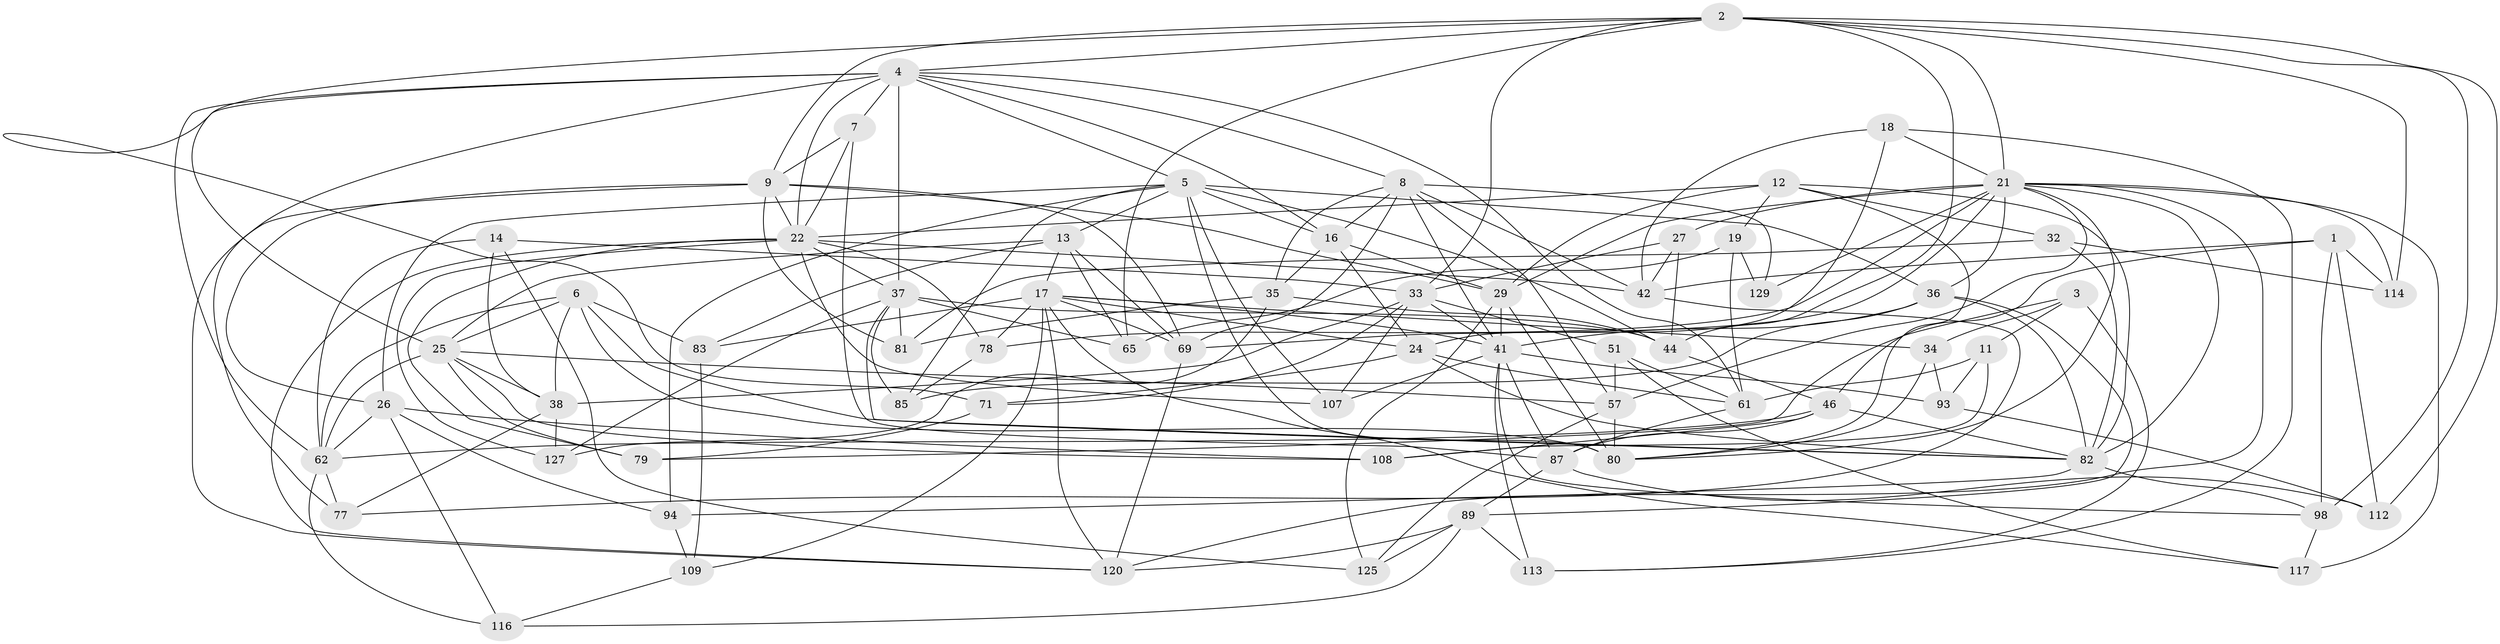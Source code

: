 // original degree distribution, {4: 1.0}
// Generated by graph-tools (version 1.1) at 2025/16/03/09/25 04:16:32]
// undirected, 67 vertices, 194 edges
graph export_dot {
graph [start="1"]
  node [color=gray90,style=filled];
  1 [super="+31"];
  2 [super="+58+15+60"];
  3;
  4 [super="+104+111+73+106"];
  5 [super="+132+70+28"];
  6 [super="+10"];
  7;
  8 [super="+20"];
  9 [super="+39+121"];
  11;
  12 [super="+119"];
  13 [super="+59"];
  14;
  16 [super="+75"];
  17 [super="+40+100"];
  18;
  19;
  21 [super="+97+23+52"];
  22 [super="+30+66+102"];
  24 [super="+49"];
  25 [super="+131+54"];
  26 [super="+123"];
  27;
  29 [super="+118+68"];
  32;
  33 [super="+43+45"];
  34;
  35 [super="+72"];
  36 [super="+55"];
  37 [super="+74+53+48"];
  38 [super="+88"];
  41 [super="+64+47"];
  42 [super="+95"];
  44 [super="+96"];
  46 [super="+115"];
  51;
  57 [super="+86"];
  61 [super="+63"];
  62 [super="+67+76"];
  65;
  69 [super="+84"];
  71;
  77;
  78;
  79;
  80 [super="+101"];
  81;
  82 [super="+124+110"];
  83;
  85;
  87 [super="+134"];
  89 [super="+128"];
  93;
  94;
  98 [super="+105"];
  107;
  108;
  109;
  112;
  113;
  114;
  116;
  117;
  120 [super="+122"];
  125;
  127;
  129;
  1 -- 112;
  1 -- 46;
  1 -- 98 [weight=2];
  1 -- 114;
  1 -- 42;
  2 -- 44;
  2 -- 112;
  2 -- 65;
  2 -- 114;
  2 -- 71;
  2 -- 21;
  2 -- 9;
  2 -- 4;
  2 -- 98;
  2 -- 33;
  3 -- 11;
  3 -- 79;
  3 -- 34;
  3 -- 113;
  4 -- 16;
  4 -- 25;
  4 -- 62;
  4 -- 37 [weight=2];
  4 -- 5;
  4 -- 7;
  4 -- 120;
  4 -- 61;
  4 -- 22;
  4 -- 8;
  5 -- 107;
  5 -- 16;
  5 -- 13;
  5 -- 85;
  5 -- 80;
  5 -- 36;
  5 -- 44;
  5 -- 94;
  5 -- 26;
  6 -- 83;
  6 -- 25;
  6 -- 38;
  6 -- 80;
  6 -- 62;
  6 -- 82;
  7 -- 9;
  7 -- 22;
  7 -- 87;
  8 -- 129 [weight=2];
  8 -- 35 [weight=2];
  8 -- 41;
  8 -- 69;
  8 -- 42;
  8 -- 16;
  8 -- 57;
  9 -- 81;
  9 -- 77;
  9 -- 69;
  9 -- 22;
  9 -- 26;
  9 -- 29;
  11 -- 61;
  11 -- 93;
  11 -- 108;
  12 -- 32;
  12 -- 80;
  12 -- 29;
  12 -- 82;
  12 -- 19;
  12 -- 22;
  13 -- 65;
  13 -- 69;
  13 -- 83;
  13 -- 17;
  13 -- 25;
  14 -- 38;
  14 -- 62;
  14 -- 125;
  14 -- 33;
  16 -- 35;
  16 -- 24;
  16 -- 29;
  17 -- 120;
  17 -- 117;
  17 -- 34;
  17 -- 41;
  17 -- 109;
  17 -- 78;
  17 -- 24;
  17 -- 83;
  17 -- 69;
  18 -- 113;
  18 -- 21;
  18 -- 24;
  18 -- 42;
  19 -- 61;
  19 -- 65;
  19 -- 129;
  21 -- 57;
  21 -- 27;
  21 -- 78;
  21 -- 129;
  21 -- 117;
  21 -- 120;
  21 -- 69;
  21 -- 80;
  21 -- 114;
  21 -- 82;
  21 -- 36;
  21 -- 29;
  22 -- 42;
  22 -- 79;
  22 -- 37 [weight=2];
  22 -- 107;
  22 -- 78;
  22 -- 120;
  22 -- 127;
  24 -- 71;
  24 -- 61;
  24 -- 82;
  25 -- 38;
  25 -- 108;
  25 -- 62;
  25 -- 79;
  25 -- 57;
  26 -- 94;
  26 -- 116;
  26 -- 108;
  26 -- 62;
  27 -- 44;
  27 -- 42;
  27 -- 33;
  29 -- 80 [weight=2];
  29 -- 125;
  29 -- 41;
  32 -- 81;
  32 -- 114;
  32 -- 82;
  33 -- 51;
  33 -- 38;
  33 -- 107;
  33 -- 41;
  33 -- 71;
  34 -- 93;
  34 -- 80;
  35 -- 127;
  35 -- 81;
  35 -- 44;
  36 -- 82;
  36 -- 89;
  36 -- 41;
  36 -- 85;
  37 -- 65;
  37 -- 81;
  37 -- 127;
  37 -- 82;
  37 -- 85;
  37 -- 44;
  38 -- 127;
  38 -- 77;
  41 -- 93;
  41 -- 87;
  41 -- 113;
  41 -- 107;
  41 -- 98;
  42 -- 77;
  44 -- 46;
  46 -- 62;
  46 -- 82;
  46 -- 108;
  46 -- 87;
  51 -- 117;
  51 -- 57;
  51 -- 61;
  57 -- 80;
  57 -- 125;
  61 -- 87;
  62 -- 77;
  62 -- 116;
  69 -- 120;
  71 -- 79;
  78 -- 85;
  82 -- 98;
  82 -- 94;
  83 -- 109;
  87 -- 112;
  87 -- 89;
  89 -- 113;
  89 -- 125;
  89 -- 120;
  89 -- 116;
  93 -- 112;
  94 -- 109;
  98 -- 117;
  109 -- 116;
}
